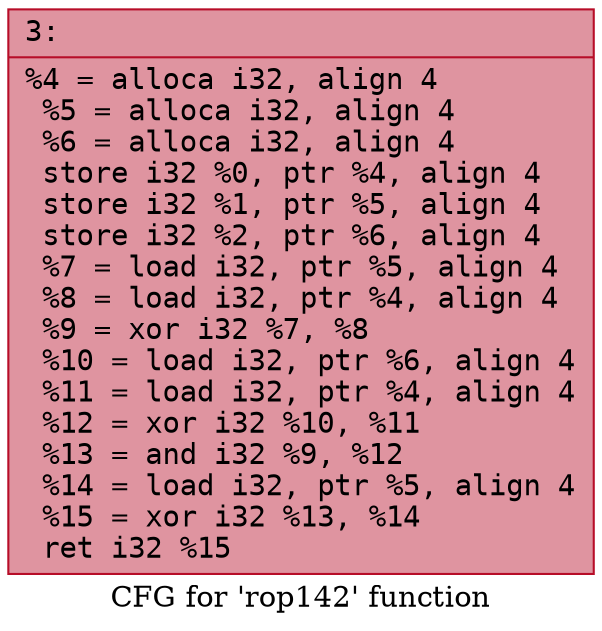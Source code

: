 digraph "CFG for 'rop142' function" {
	label="CFG for 'rop142' function";

	Node0x6000015c0b40 [shape=record,color="#b70d28ff", style=filled, fillcolor="#b70d2870" fontname="Courier",label="{3:\l|  %4 = alloca i32, align 4\l  %5 = alloca i32, align 4\l  %6 = alloca i32, align 4\l  store i32 %0, ptr %4, align 4\l  store i32 %1, ptr %5, align 4\l  store i32 %2, ptr %6, align 4\l  %7 = load i32, ptr %5, align 4\l  %8 = load i32, ptr %4, align 4\l  %9 = xor i32 %7, %8\l  %10 = load i32, ptr %6, align 4\l  %11 = load i32, ptr %4, align 4\l  %12 = xor i32 %10, %11\l  %13 = and i32 %9, %12\l  %14 = load i32, ptr %5, align 4\l  %15 = xor i32 %13, %14\l  ret i32 %15\l}"];
}
